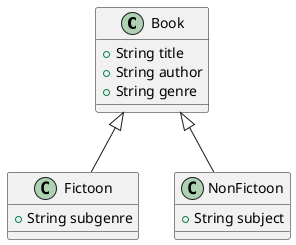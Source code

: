 @startuml Book

class Book {
  +String title
  +String author
  +String genre
}


class Fictoon extends Book {
  +String subgenre
  }

class NonFictoon extends Book {
  
  +String subject
  }

@enduml